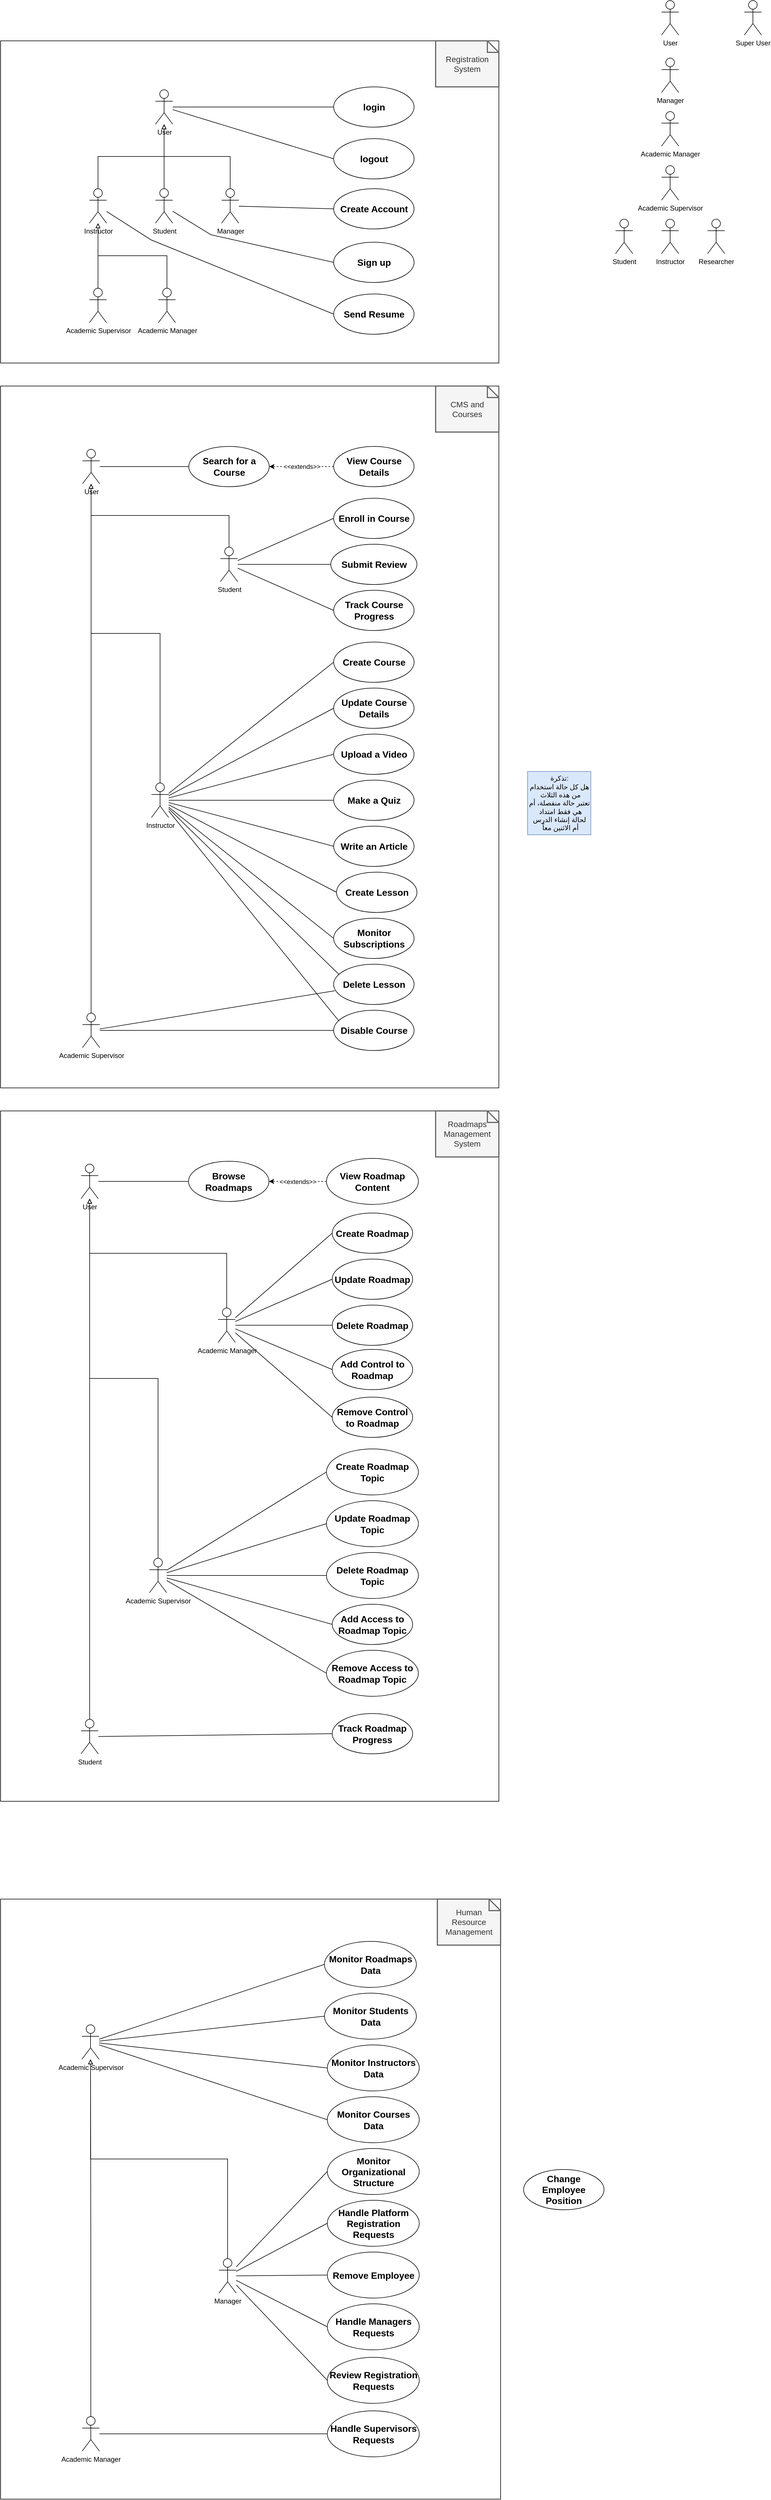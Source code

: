 <mxfile version="24.6.4" type="github">
  <diagram name="Page-1" id="ULvkepZrze767ZOHFqph">
    <mxGraphModel dx="3800" dy="876" grid="0" gridSize="10" guides="1" tooltips="1" connect="1" arrows="1" fold="1" page="1" pageScale="1" pageWidth="827" pageHeight="1169" math="0" shadow="0">
      <root>
        <mxCell id="0" />
        <mxCell id="1" parent="0" />
        <mxCell id="ZqFeVGlqoxZ3mJ63dnHJ-9" value="" style="rounded=0;whiteSpace=wrap;html=1;movable=1;resizable=1;rotatable=1;deletable=1;editable=1;locked=0;connectable=1;fillColor=none;" parent="1" vertex="1">
          <mxGeometry x="-880" y="3020" width="867" height="1200" as="geometry" />
        </mxCell>
        <mxCell id="i_-3oUF3Cd-55Z9TrqPK-58" value="" style="rounded=0;whiteSpace=wrap;html=1;movable=1;resizable=1;rotatable=1;deletable=1;editable=1;locked=0;connectable=1;fillColor=none;" parent="1" vertex="1">
          <mxGeometry x="-880" y="1160" width="867" height="560" as="geometry" />
        </mxCell>
        <mxCell id="i_-3oUF3Cd-55Z9TrqPK-59" value="Academic Supervisor" style="shape=umlActor;verticalLabelPosition=bottom;verticalAlign=top;html=1;outlineConnect=0;" parent="1" vertex="1">
          <mxGeometry x="270" y="1377" width="30" height="60" as="geometry" />
        </mxCell>
        <mxCell id="i_-3oUF3Cd-55Z9TrqPK-35" value="login" style="ellipse;whiteSpace=wrap;html=1;fontSize=16;fontStyle=1;flipV=0;" parent="1" vertex="1">
          <mxGeometry x="-300.5" y="1240" width="140" height="70" as="geometry" />
        </mxCell>
        <mxCell id="i_-3oUF3Cd-55Z9TrqPK-37" value="Sign up" style="ellipse;whiteSpace=wrap;html=1;fontSize=16;fontStyle=1;flipV=0;" parent="1" vertex="1">
          <mxGeometry x="-300.5" y="1510" width="140" height="70" as="geometry" />
        </mxCell>
        <mxCell id="i_-3oUF3Cd-55Z9TrqPK-39" value="&lt;span data-lucid-content=&quot;{&amp;quot;t&amp;quot;:&amp;quot;Send Resume to Acadamic Manager&amp;quot;,&amp;quot;m&amp;quot;:[]}&quot; data-lucid-type=&quot;application/vnd.lucid.text&quot; style=&quot;font-size: 16px;&quot;&gt;&lt;span style=&quot;font-size: 16px;&quot;&gt;Send Resume&lt;/span&gt;&lt;/span&gt;" style="ellipse;whiteSpace=wrap;html=1;fontSize=16;fontStyle=1;flipV=0;" parent="1" vertex="1">
          <mxGeometry x="-300.5" y="1600" width="140" height="70" as="geometry" />
        </mxCell>
        <mxCell id="i_-3oUF3Cd-55Z9TrqPK-40" value="logout" style="ellipse;whiteSpace=wrap;html=1;fontSize=16;fontStyle=1;flipV=0;" parent="1" vertex="1">
          <mxGeometry x="-300.5" y="1330" width="140" height="70" as="geometry" />
        </mxCell>
        <mxCell id="i_-3oUF3Cd-55Z9TrqPK-64" value="Academic Manager" style="shape=umlActor;verticalLabelPosition=bottom;verticalAlign=top;html=1;outlineConnect=0;" parent="1" vertex="1">
          <mxGeometry x="270" y="1283" width="30" height="60" as="geometry" />
        </mxCell>
        <mxCell id="i_-3oUF3Cd-55Z9TrqPK-65" value="Manager" style="shape=umlActor;verticalLabelPosition=bottom;verticalAlign=top;html=1;outlineConnect=0;" parent="1" vertex="1">
          <mxGeometry x="270" y="1190" width="30" height="60" as="geometry" />
        </mxCell>
        <mxCell id="i_-3oUF3Cd-55Z9TrqPK-69" value="Registration System" style="shape=note;strokeWidth=2;fontSize=14;size=20;whiteSpace=wrap;html=1;fillColor=#f5f5f5;strokeColor=#666666;fontColor=#333333;" parent="1" vertex="1">
          <mxGeometry x="-123" y="1160" width="110.0" height="80" as="geometry" />
        </mxCell>
        <mxCell id="DrciNlvIPTj5_Hs61lH6-8" style="edgeStyle=none;shape=connector;rounded=0;orthogonalLoop=1;jettySize=auto;html=1;labelBackgroundColor=default;strokeColor=default;align=center;verticalAlign=middle;fontFamily=Helvetica;fontSize=11;fontColor=default;endArrow=none;endFill=0;entryX=0;entryY=0.5;entryDx=0;entryDy=0;" parent="1" source="i_-3oUF3Cd-55Z9TrqPK-72" target="i_-3oUF3Cd-55Z9TrqPK-97" edge="1">
          <mxGeometry relative="1" as="geometry" />
        </mxCell>
        <mxCell id="DrciNlvIPTj5_Hs61lH6-19" style="edgeStyle=orthogonalEdgeStyle;shape=connector;rounded=0;orthogonalLoop=1;jettySize=auto;html=1;exitX=0.5;exitY=0;exitDx=0;exitDy=0;exitPerimeter=0;labelBackgroundColor=default;strokeColor=default;align=center;verticalAlign=middle;fontFamily=Helvetica;fontSize=11;fontColor=default;endArrow=block;endFill=0;" parent="1" source="i_-3oUF3Cd-55Z9TrqPK-72" target="DrciNlvIPTj5_Hs61lH6-2" edge="1">
          <mxGeometry relative="1" as="geometry" />
        </mxCell>
        <mxCell id="DrciNlvIPTj5_Hs61lH6-10" style="edgeStyle=none;shape=connector;rounded=0;orthogonalLoop=1;jettySize=auto;html=1;entryX=0;entryY=0.5;entryDx=0;entryDy=0;labelBackgroundColor=default;strokeColor=default;align=center;verticalAlign=middle;fontFamily=Helvetica;fontSize=11;fontColor=default;endArrow=none;endFill=0;" parent="1" source="i_-3oUF3Cd-55Z9TrqPK-74" target="i_-3oUF3Cd-55Z9TrqPK-39" edge="1">
          <mxGeometry relative="1" as="geometry">
            <Array as="points">
              <mxPoint x="-618" y="1506" />
            </Array>
          </mxGeometry>
        </mxCell>
        <mxCell id="DrciNlvIPTj5_Hs61lH6-17" style="edgeStyle=orthogonalEdgeStyle;shape=connector;rounded=0;orthogonalLoop=1;jettySize=auto;html=1;exitX=0.5;exitY=0;exitDx=0;exitDy=0;exitPerimeter=0;labelBackgroundColor=default;strokeColor=default;align=center;verticalAlign=middle;fontFamily=Helvetica;fontSize=11;fontColor=default;endArrow=block;endFill=0;" parent="1" source="i_-3oUF3Cd-55Z9TrqPK-74" target="DrciNlvIPTj5_Hs61lH6-2" edge="1">
          <mxGeometry relative="1" as="geometry" />
        </mxCell>
        <mxCell id="DrciNlvIPTj5_Hs61lH6-9" style="edgeStyle=none;shape=connector;rounded=0;orthogonalLoop=1;jettySize=auto;html=1;entryX=0;entryY=0.5;entryDx=0;entryDy=0;labelBackgroundColor=default;strokeColor=default;align=center;verticalAlign=middle;fontFamily=Helvetica;fontSize=11;fontColor=default;endArrow=none;endFill=0;" parent="1" source="i_-3oUF3Cd-55Z9TrqPK-76" target="i_-3oUF3Cd-55Z9TrqPK-37" edge="1">
          <mxGeometry relative="1" as="geometry">
            <Array as="points">
              <mxPoint x="-514" y="1497" />
            </Array>
          </mxGeometry>
        </mxCell>
        <mxCell id="DrciNlvIPTj5_Hs61lH6-18" style="edgeStyle=orthogonalEdgeStyle;shape=connector;rounded=0;orthogonalLoop=1;jettySize=auto;html=1;exitX=0.5;exitY=0;exitDx=0;exitDy=0;exitPerimeter=0;labelBackgroundColor=default;strokeColor=default;align=center;verticalAlign=middle;fontFamily=Helvetica;fontSize=11;fontColor=default;endArrow=block;endFill=0;" parent="1" source="i_-3oUF3Cd-55Z9TrqPK-76" target="DrciNlvIPTj5_Hs61lH6-2" edge="1">
          <mxGeometry relative="1" as="geometry" />
        </mxCell>
        <mxCell id="i_-3oUF3Cd-55Z9TrqPK-97" value="Create Account" style="ellipse;whiteSpace=wrap;html=1;fontSize=16;fontStyle=1;flipV=0;" parent="1" vertex="1">
          <mxGeometry x="-300.5" y="1417" width="140" height="70" as="geometry" />
        </mxCell>
        <mxCell id="DrciNlvIPTj5_Hs61lH6-1" value="User" style="shape=umlActor;verticalLabelPosition=bottom;verticalAlign=top;html=1;outlineConnect=0;" parent="1" vertex="1">
          <mxGeometry x="270" y="1090" width="30" height="60" as="geometry" />
        </mxCell>
        <mxCell id="DrciNlvIPTj5_Hs61lH6-5" style="rounded=0;orthogonalLoop=1;jettySize=auto;html=1;endArrow=none;endFill=0;" parent="1" source="DrciNlvIPTj5_Hs61lH6-2" target="i_-3oUF3Cd-55Z9TrqPK-35" edge="1">
          <mxGeometry relative="1" as="geometry" />
        </mxCell>
        <mxCell id="DrciNlvIPTj5_Hs61lH6-6" style="edgeStyle=none;shape=connector;rounded=0;orthogonalLoop=1;jettySize=auto;html=1;entryX=0;entryY=0.5;entryDx=0;entryDy=0;labelBackgroundColor=default;strokeColor=default;align=center;verticalAlign=middle;fontFamily=Helvetica;fontSize=11;fontColor=default;endArrow=none;endFill=0;" parent="1" source="DrciNlvIPTj5_Hs61lH6-2" target="i_-3oUF3Cd-55Z9TrqPK-40" edge="1">
          <mxGeometry relative="1" as="geometry" />
        </mxCell>
        <mxCell id="DrciNlvIPTj5_Hs61lH6-2" value="User" style="shape=umlActor;verticalLabelPosition=bottom;verticalAlign=top;html=1;outlineConnect=0;" parent="1" vertex="1">
          <mxGeometry x="-610.5" y="1245" width="30" height="60" as="geometry" />
        </mxCell>
        <mxCell id="DrciNlvIPTj5_Hs61lH6-15" style="edgeStyle=orthogonalEdgeStyle;shape=connector;rounded=0;orthogonalLoop=1;jettySize=auto;html=1;exitX=0.5;exitY=0;exitDx=0;exitDy=0;exitPerimeter=0;labelBackgroundColor=default;strokeColor=default;align=center;verticalAlign=middle;fontFamily=Helvetica;fontSize=11;fontColor=default;endArrow=block;endFill=0;" parent="1" source="i_-3oUF3Cd-55Z9TrqPK-71" target="i_-3oUF3Cd-55Z9TrqPK-74" edge="1">
          <mxGeometry relative="1" as="geometry" />
        </mxCell>
        <mxCell id="DrciNlvIPTj5_Hs61lH6-16" style="edgeStyle=orthogonalEdgeStyle;shape=connector;rounded=0;orthogonalLoop=1;jettySize=auto;html=1;exitX=0.5;exitY=0;exitDx=0;exitDy=0;exitPerimeter=0;labelBackgroundColor=default;strokeColor=default;align=center;verticalAlign=middle;fontFamily=Helvetica;fontSize=11;fontColor=default;endArrow=block;endFill=0;" parent="1" source="i_-3oUF3Cd-55Z9TrqPK-70" target="i_-3oUF3Cd-55Z9TrqPK-74" edge="1">
          <mxGeometry relative="1" as="geometry" />
        </mxCell>
        <mxCell id="i_-3oUF3Cd-55Z9TrqPK-72" value="Manager" style="shape=umlActor;verticalLabelPosition=bottom;verticalAlign=top;html=1;outlineConnect=0;" parent="1" vertex="1">
          <mxGeometry x="-495.5" y="1417" width="30" height="60" as="geometry" />
        </mxCell>
        <mxCell id="i_-3oUF3Cd-55Z9TrqPK-74" value="Instructor" style="shape=umlActor;verticalLabelPosition=bottom;verticalAlign=top;html=1;outlineConnect=0;" parent="1" vertex="1">
          <mxGeometry x="-725.5" y="1417" width="30" height="60" as="geometry" />
        </mxCell>
        <mxCell id="i_-3oUF3Cd-55Z9TrqPK-76" value="Student" style="shape=umlActor;verticalLabelPosition=bottom;verticalAlign=top;html=1;outlineConnect=0;" parent="1" vertex="1">
          <mxGeometry x="-610.5" y="1417" width="30" height="60" as="geometry" />
        </mxCell>
        <mxCell id="i_-3oUF3Cd-55Z9TrqPK-61" value="Instructor" style="shape=umlActor;verticalLabelPosition=bottom;verticalAlign=top;html=1;outlineConnect=0;" parent="1" vertex="1">
          <mxGeometry x="270" y="1470" width="30" height="60" as="geometry" />
        </mxCell>
        <mxCell id="i_-3oUF3Cd-55Z9TrqPK-62" value="Researcher" style="shape=umlActor;verticalLabelPosition=bottom;verticalAlign=top;html=1;outlineConnect=0;" parent="1" vertex="1">
          <mxGeometry x="350" y="1470" width="30" height="60" as="geometry" />
        </mxCell>
        <mxCell id="i_-3oUF3Cd-55Z9TrqPK-63" value="Student" style="shape=umlActor;verticalLabelPosition=bottom;verticalAlign=top;html=1;outlineConnect=0;" parent="1" vertex="1">
          <mxGeometry x="190" y="1470" width="30" height="60" as="geometry" />
        </mxCell>
        <mxCell id="ZqFeVGlqoxZ3mJ63dnHJ-7" value="تذكرة:&lt;br&gt;هل كل حالة استخدام&lt;br&gt;&amp;nbsp;من هذه الثلاث&lt;br&gt;تعتبر حالة&amp;nbsp;منفصلة، أم&lt;br&gt;&amp;nbsp;هي فقط امتداد&lt;br&gt;لحالة إنشاء الدرس&lt;br&gt;&amp;nbsp;أم&amp;nbsp;الاثنين معاً" style="text;html=1;align=center;verticalAlign=middle;resizable=0;points=[];autosize=1;strokeColor=#6c8ebf;fillColor=#dae8fc;" parent="1" vertex="1">
          <mxGeometry x="37" y="2430" width="110" height="110" as="geometry" />
        </mxCell>
        <mxCell id="ZqFeVGlqoxZ3mJ63dnHJ-8" value="Roadmaps Management System" style="shape=note;strokeWidth=2;fontSize=14;size=20;whiteSpace=wrap;html=1;fillColor=#f5f5f5;strokeColor=#666666;fontColor=#333333;" parent="1" vertex="1">
          <mxGeometry x="-123" y="3020" width="110.0" height="80" as="geometry" />
        </mxCell>
        <mxCell id="VIDyAYDc4VbOiu-m2-pE-1" value="" style="rounded=0;whiteSpace=wrap;html=1;movable=1;resizable=1;rotatable=1;deletable=1;editable=1;locked=0;connectable=1;" parent="1" vertex="1">
          <mxGeometry x="-880" y="4390" width="870" height="1043" as="geometry" />
        </mxCell>
        <mxCell id="VIDyAYDc4VbOiu-m2-pE-8" style="edgeStyle=orthogonalEdgeStyle;shape=connector;rounded=0;orthogonalLoop=1;jettySize=auto;html=1;exitX=0.5;exitY=0;exitDx=0;exitDy=0;exitPerimeter=0;labelBackgroundColor=default;strokeColor=default;align=center;verticalAlign=middle;fontFamily=Helvetica;fontSize=11;fontColor=default;endArrow=block;endFill=0;" parent="1" edge="1">
          <mxGeometry relative="1" as="geometry">
            <mxPoint x="557" y="1839" as="sourcePoint" />
          </mxGeometry>
        </mxCell>
        <mxCell id="VIDyAYDc4VbOiu-m2-pE-51" value="Human Resource Management" style="shape=note;strokeWidth=2;fontSize=14;size=20;whiteSpace=wrap;html=1;fillColor=#f5f5f5;strokeColor=#666666;fontColor=#333333;" parent="1" vertex="1">
          <mxGeometry x="-120" y="4390" width="110.0" height="80" as="geometry" />
        </mxCell>
        <mxCell id="VIDyAYDc4VbOiu-m2-pE-56" value="Change Employee Position" style="ellipse;whiteSpace=wrap;html=1;fontSize=16;fontStyle=1;flipV=0;" parent="1" vertex="1">
          <mxGeometry x="30" y="4860" width="140" height="70" as="geometry" />
        </mxCell>
        <mxCell id="oZLNIOdMeCVHFcoXMiUh-26" value="Super User" style="shape=umlActor;verticalLabelPosition=bottom;verticalAlign=top;html=1;outlineConnect=0;" parent="1" vertex="1">
          <mxGeometry x="414" y="1090" width="30" height="60" as="geometry" />
        </mxCell>
        <mxCell id="SPds1Nfoo5DTw1-M7ly3-1" value="" style="group" parent="1" vertex="1" connectable="0">
          <mxGeometry x="-740" y="3102.5" width="587" height="1035" as="geometry" />
        </mxCell>
        <mxCell id="Thxcj-0kOySwmjmrB6FI-27" value="Track Roadmap Progress" style="ellipse;whiteSpace=wrap;html=1;fontSize=16;fontStyle=1;flipV=0;" parent="SPds1Nfoo5DTw1-M7ly3-1" vertex="1">
          <mxGeometry x="437" y="965" width="140" height="70" as="geometry" />
        </mxCell>
        <mxCell id="Thxcj-0kOySwmjmrB6FI-6" value="Browse Roadmaps" style="ellipse;whiteSpace=wrap;html=1;fontSize=16;fontStyle=1;flipV=0;" parent="SPds1Nfoo5DTw1-M7ly3-1" vertex="1">
          <mxGeometry x="187" y="5" width="140" height="70" as="geometry" />
        </mxCell>
        <mxCell id="ZqFeVGlqoxZ3mJ63dnHJ-30" value="&amp;lt;&amp;lt;extends&amp;gt;&amp;gt;" style="edgeStyle=none;rounded=0;orthogonalLoop=1;jettySize=auto;html=1;exitX=0;exitY=0.5;exitDx=0;exitDy=0;entryX=1;entryY=0.5;entryDx=0;entryDy=0;strokeColor=default;align=center;verticalAlign=middle;fontFamily=Helvetica;fontSize=11;fontColor=default;labelBackgroundColor=default;endArrow=classic;endFill=1;dashed=1;" parent="SPds1Nfoo5DTw1-M7ly3-1" source="Thxcj-0kOySwmjmrB6FI-10" target="Thxcj-0kOySwmjmrB6FI-6" edge="1">
          <mxGeometry relative="1" as="geometry" />
        </mxCell>
        <mxCell id="Thxcj-0kOySwmjmrB6FI-10" value="View Roadmap Content" style="ellipse;whiteSpace=wrap;html=1;fontSize=16;fontStyle=1;flipV=0;" parent="SPds1Nfoo5DTw1-M7ly3-1" vertex="1">
          <mxGeometry x="427" width="160" height="80" as="geometry" />
        </mxCell>
        <mxCell id="ZqFeVGlqoxZ3mJ63dnHJ-28" style="rounded=0;orthogonalLoop=1;jettySize=auto;html=1;endArrow=none;endFill=0;" parent="SPds1Nfoo5DTw1-M7ly3-1" source="ZqFeVGlqoxZ3mJ63dnHJ-10" target="Thxcj-0kOySwmjmrB6FI-6" edge="1">
          <mxGeometry relative="1" as="geometry" />
        </mxCell>
        <mxCell id="ZqFeVGlqoxZ3mJ63dnHJ-10" value="User" style="shape=umlActor;verticalLabelPosition=bottom;verticalAlign=top;html=1;outlineConnect=0;" parent="SPds1Nfoo5DTw1-M7ly3-1" vertex="1">
          <mxGeometry y="10" width="30" height="60" as="geometry" />
        </mxCell>
        <mxCell id="ZqFeVGlqoxZ3mJ63dnHJ-11" value="Create Roadmap" style="ellipse;whiteSpace=wrap;html=1;fontSize=16;fontStyle=1;flipV=0;" parent="SPds1Nfoo5DTw1-M7ly3-1" vertex="1">
          <mxGeometry x="437" y="95" width="140" height="70" as="geometry" />
        </mxCell>
        <mxCell id="ZqFeVGlqoxZ3mJ63dnHJ-12" value="Delete Roadmap" style="ellipse;whiteSpace=wrap;html=1;fontSize=16;fontStyle=1;flipV=0;" parent="SPds1Nfoo5DTw1-M7ly3-1" vertex="1">
          <mxGeometry x="437" y="255" width="140" height="70" as="geometry" />
        </mxCell>
        <mxCell id="ZqFeVGlqoxZ3mJ63dnHJ-13" value="Update Roadmap" style="ellipse;whiteSpace=wrap;html=1;fontSize=16;fontStyle=1;flipV=0;" parent="SPds1Nfoo5DTw1-M7ly3-1" vertex="1">
          <mxGeometry x="437" y="175" width="140" height="70" as="geometry" />
        </mxCell>
        <mxCell id="ZqFeVGlqoxZ3mJ63dnHJ-19" value="Update Roadmap Topic" style="ellipse;whiteSpace=wrap;html=1;fontSize=16;fontStyle=1;flipV=0;" parent="SPds1Nfoo5DTw1-M7ly3-1" vertex="1">
          <mxGeometry x="427" y="595" width="160" height="80" as="geometry" />
        </mxCell>
        <mxCell id="ZqFeVGlqoxZ3mJ63dnHJ-20" value="Create Roadmap Topic" style="ellipse;whiteSpace=wrap;html=1;fontSize=16;fontStyle=1;flipV=0;" parent="SPds1Nfoo5DTw1-M7ly3-1" vertex="1">
          <mxGeometry x="427" y="505" width="160" height="80" as="geometry" />
        </mxCell>
        <mxCell id="ZqFeVGlqoxZ3mJ63dnHJ-21" value="Delete Roadmap Topic" style="ellipse;whiteSpace=wrap;html=1;fontSize=16;fontStyle=1;flipV=0;" parent="SPds1Nfoo5DTw1-M7ly3-1" vertex="1">
          <mxGeometry x="427" y="685" width="160" height="80" as="geometry" />
        </mxCell>
        <mxCell id="ZqFeVGlqoxZ3mJ63dnHJ-22" value="Add Control to Roadmap" style="ellipse;whiteSpace=wrap;html=1;fontSize=16;fontStyle=1;flipV=0;" parent="SPds1Nfoo5DTw1-M7ly3-1" vertex="1">
          <mxGeometry x="437" y="332" width="140" height="70" as="geometry" />
        </mxCell>
        <mxCell id="ZqFeVGlqoxZ3mJ63dnHJ-23" value="Remove Control to Roadmap" style="ellipse;whiteSpace=wrap;html=1;fontSize=16;fontStyle=1;flipV=0;" parent="SPds1Nfoo5DTw1-M7ly3-1" vertex="1">
          <mxGeometry x="437" y="415" width="140" height="70" as="geometry" />
        </mxCell>
        <mxCell id="ZqFeVGlqoxZ3mJ63dnHJ-24" value="Add Access to Roadmap Topic" style="ellipse;whiteSpace=wrap;html=1;fontSize=16;fontStyle=1;flipV=0;" parent="SPds1Nfoo5DTw1-M7ly3-1" vertex="1">
          <mxGeometry x="437" y="775" width="140" height="70" as="geometry" />
        </mxCell>
        <mxCell id="ZqFeVGlqoxZ3mJ63dnHJ-26" value="Remove Access to Roadmap Topic" style="ellipse;whiteSpace=wrap;html=1;fontSize=16;fontStyle=1;flipV=0;" parent="SPds1Nfoo5DTw1-M7ly3-1" vertex="1">
          <mxGeometry x="427" y="855" width="160" height="80" as="geometry" />
        </mxCell>
        <mxCell id="ZqFeVGlqoxZ3mJ63dnHJ-32" style="edgeStyle=none;rounded=0;orthogonalLoop=1;jettySize=auto;html=1;entryX=0;entryY=0.5;entryDx=0;entryDy=0;strokeColor=default;align=center;verticalAlign=middle;fontFamily=Helvetica;fontSize=11;fontColor=default;labelBackgroundColor=default;endArrow=none;endFill=0;" parent="SPds1Nfoo5DTw1-M7ly3-1" source="ZqFeVGlqoxZ3mJ63dnHJ-31" target="Thxcj-0kOySwmjmrB6FI-27" edge="1">
          <mxGeometry relative="1" as="geometry" />
        </mxCell>
        <mxCell id="ZqFeVGlqoxZ3mJ63dnHJ-54" style="edgeStyle=elbowEdgeStyle;rounded=0;orthogonalLoop=1;jettySize=auto;elbow=vertical;html=1;strokeColor=default;align=center;verticalAlign=middle;fontFamily=Helvetica;fontSize=11;fontColor=default;labelBackgroundColor=default;endArrow=block;endFill=0;" parent="SPds1Nfoo5DTw1-M7ly3-1" source="ZqFeVGlqoxZ3mJ63dnHJ-31" target="ZqFeVGlqoxZ3mJ63dnHJ-10" edge="1">
          <mxGeometry relative="1" as="geometry" />
        </mxCell>
        <mxCell id="ZqFeVGlqoxZ3mJ63dnHJ-31" value="Student" style="shape=umlActor;verticalLabelPosition=bottom;verticalAlign=top;html=1;outlineConnect=0;" parent="SPds1Nfoo5DTw1-M7ly3-1" vertex="1">
          <mxGeometry y="975" width="30" height="60" as="geometry" />
        </mxCell>
        <mxCell id="ZqFeVGlqoxZ3mJ63dnHJ-36" style="edgeStyle=none;rounded=0;orthogonalLoop=1;jettySize=auto;html=1;entryX=0;entryY=0.5;entryDx=0;entryDy=0;strokeColor=default;align=center;verticalAlign=middle;fontFamily=Helvetica;fontSize=11;fontColor=default;labelBackgroundColor=default;endArrow=none;endFill=0;" parent="SPds1Nfoo5DTw1-M7ly3-1" source="ZqFeVGlqoxZ3mJ63dnHJ-34" target="ZqFeVGlqoxZ3mJ63dnHJ-11" edge="1">
          <mxGeometry relative="1" as="geometry" />
        </mxCell>
        <mxCell id="ZqFeVGlqoxZ3mJ63dnHJ-37" style="edgeStyle=none;rounded=0;orthogonalLoop=1;jettySize=auto;html=1;entryX=0;entryY=0.5;entryDx=0;entryDy=0;strokeColor=default;align=center;verticalAlign=middle;fontFamily=Helvetica;fontSize=11;fontColor=default;labelBackgroundColor=default;endArrow=none;endFill=0;" parent="SPds1Nfoo5DTw1-M7ly3-1" source="ZqFeVGlqoxZ3mJ63dnHJ-34" target="ZqFeVGlqoxZ3mJ63dnHJ-13" edge="1">
          <mxGeometry relative="1" as="geometry" />
        </mxCell>
        <mxCell id="ZqFeVGlqoxZ3mJ63dnHJ-38" style="edgeStyle=none;rounded=0;orthogonalLoop=1;jettySize=auto;html=1;entryX=0;entryY=0.5;entryDx=0;entryDy=0;strokeColor=default;align=center;verticalAlign=middle;fontFamily=Helvetica;fontSize=11;fontColor=default;labelBackgroundColor=default;endArrow=none;endFill=0;" parent="SPds1Nfoo5DTw1-M7ly3-1" source="ZqFeVGlqoxZ3mJ63dnHJ-34" target="ZqFeVGlqoxZ3mJ63dnHJ-12" edge="1">
          <mxGeometry relative="1" as="geometry" />
        </mxCell>
        <mxCell id="ZqFeVGlqoxZ3mJ63dnHJ-39" style="edgeStyle=none;rounded=0;orthogonalLoop=1;jettySize=auto;html=1;entryX=0;entryY=0.5;entryDx=0;entryDy=0;strokeColor=default;align=center;verticalAlign=middle;fontFamily=Helvetica;fontSize=11;fontColor=default;labelBackgroundColor=default;endArrow=none;endFill=0;" parent="SPds1Nfoo5DTw1-M7ly3-1" source="ZqFeVGlqoxZ3mJ63dnHJ-34" target="ZqFeVGlqoxZ3mJ63dnHJ-22" edge="1">
          <mxGeometry relative="1" as="geometry" />
        </mxCell>
        <mxCell id="ZqFeVGlqoxZ3mJ63dnHJ-40" style="edgeStyle=none;rounded=0;orthogonalLoop=1;jettySize=auto;html=1;entryX=0;entryY=0.5;entryDx=0;entryDy=0;strokeColor=default;align=center;verticalAlign=middle;fontFamily=Helvetica;fontSize=11;fontColor=default;labelBackgroundColor=default;endArrow=none;endFill=0;" parent="SPds1Nfoo5DTw1-M7ly3-1" source="ZqFeVGlqoxZ3mJ63dnHJ-34" target="ZqFeVGlqoxZ3mJ63dnHJ-23" edge="1">
          <mxGeometry relative="1" as="geometry" />
        </mxCell>
        <mxCell id="ZqFeVGlqoxZ3mJ63dnHJ-51" style="edgeStyle=elbowEdgeStyle;rounded=0;orthogonalLoop=1;jettySize=auto;html=1;strokeColor=default;align=center;verticalAlign=middle;fontFamily=Helvetica;fontSize=11;fontColor=default;labelBackgroundColor=default;endArrow=block;endFill=0;elbow=vertical;" parent="SPds1Nfoo5DTw1-M7ly3-1" source="ZqFeVGlqoxZ3mJ63dnHJ-34" target="ZqFeVGlqoxZ3mJ63dnHJ-10" edge="1">
          <mxGeometry relative="1" as="geometry">
            <mxPoint x="253.5" y="175" as="targetPoint" />
          </mxGeometry>
        </mxCell>
        <mxCell id="ZqFeVGlqoxZ3mJ63dnHJ-34" value="Academic Manager" style="shape=umlActor;verticalLabelPosition=bottom;verticalAlign=top;html=1;outlineConnect=0;" parent="SPds1Nfoo5DTw1-M7ly3-1" vertex="1">
          <mxGeometry x="238.5" y="260" width="30" height="60" as="geometry" />
        </mxCell>
        <mxCell id="ZqFeVGlqoxZ3mJ63dnHJ-42" style="edgeStyle=none;rounded=0;orthogonalLoop=1;jettySize=auto;html=1;entryX=0;entryY=0.5;entryDx=0;entryDy=0;strokeColor=default;align=center;verticalAlign=middle;fontFamily=Helvetica;fontSize=11;fontColor=default;labelBackgroundColor=default;endArrow=none;endFill=0;" parent="SPds1Nfoo5DTw1-M7ly3-1" source="ZqFeVGlqoxZ3mJ63dnHJ-35" target="ZqFeVGlqoxZ3mJ63dnHJ-20" edge="1">
          <mxGeometry relative="1" as="geometry" />
        </mxCell>
        <mxCell id="ZqFeVGlqoxZ3mJ63dnHJ-43" style="edgeStyle=none;rounded=0;orthogonalLoop=1;jettySize=auto;html=1;entryX=0;entryY=0.5;entryDx=0;entryDy=0;strokeColor=default;align=center;verticalAlign=middle;fontFamily=Helvetica;fontSize=11;fontColor=default;labelBackgroundColor=default;endArrow=none;endFill=0;" parent="SPds1Nfoo5DTw1-M7ly3-1" source="ZqFeVGlqoxZ3mJ63dnHJ-35" target="ZqFeVGlqoxZ3mJ63dnHJ-19" edge="1">
          <mxGeometry relative="1" as="geometry" />
        </mxCell>
        <mxCell id="ZqFeVGlqoxZ3mJ63dnHJ-44" style="edgeStyle=none;rounded=0;orthogonalLoop=1;jettySize=auto;html=1;entryX=0;entryY=0.5;entryDx=0;entryDy=0;strokeColor=default;align=center;verticalAlign=middle;fontFamily=Helvetica;fontSize=11;fontColor=default;labelBackgroundColor=default;endArrow=none;endFill=0;" parent="SPds1Nfoo5DTw1-M7ly3-1" source="ZqFeVGlqoxZ3mJ63dnHJ-35" target="ZqFeVGlqoxZ3mJ63dnHJ-21" edge="1">
          <mxGeometry relative="1" as="geometry" />
        </mxCell>
        <mxCell id="ZqFeVGlqoxZ3mJ63dnHJ-45" style="edgeStyle=none;rounded=0;orthogonalLoop=1;jettySize=auto;html=1;entryX=0;entryY=0.5;entryDx=0;entryDy=0;strokeColor=default;align=center;verticalAlign=middle;fontFamily=Helvetica;fontSize=11;fontColor=default;labelBackgroundColor=default;endArrow=none;endFill=0;" parent="SPds1Nfoo5DTw1-M7ly3-1" source="ZqFeVGlqoxZ3mJ63dnHJ-35" target="ZqFeVGlqoxZ3mJ63dnHJ-24" edge="1">
          <mxGeometry relative="1" as="geometry" />
        </mxCell>
        <mxCell id="ZqFeVGlqoxZ3mJ63dnHJ-46" style="edgeStyle=none;rounded=0;orthogonalLoop=1;jettySize=auto;html=1;entryX=0;entryY=0.5;entryDx=0;entryDy=0;strokeColor=default;align=center;verticalAlign=middle;fontFamily=Helvetica;fontSize=11;fontColor=default;labelBackgroundColor=default;endArrow=none;endFill=0;" parent="SPds1Nfoo5DTw1-M7ly3-1" source="ZqFeVGlqoxZ3mJ63dnHJ-35" target="ZqFeVGlqoxZ3mJ63dnHJ-26" edge="1">
          <mxGeometry relative="1" as="geometry" />
        </mxCell>
        <mxCell id="ZqFeVGlqoxZ3mJ63dnHJ-53" style="edgeStyle=elbowEdgeStyle;rounded=0;orthogonalLoop=1;jettySize=auto;elbow=vertical;html=1;strokeColor=default;align=center;verticalAlign=middle;fontFamily=Helvetica;fontSize=11;fontColor=default;labelBackgroundColor=default;endArrow=block;endFill=0;" parent="SPds1Nfoo5DTw1-M7ly3-1" source="ZqFeVGlqoxZ3mJ63dnHJ-35" target="ZqFeVGlqoxZ3mJ63dnHJ-10" edge="1">
          <mxGeometry relative="1" as="geometry" />
        </mxCell>
        <mxCell id="ZqFeVGlqoxZ3mJ63dnHJ-35" value="Academic Supervisor" style="shape=umlActor;verticalLabelPosition=bottom;verticalAlign=top;html=1;outlineConnect=0;" parent="SPds1Nfoo5DTw1-M7ly3-1" vertex="1">
          <mxGeometry x="119" y="695" width="30" height="60" as="geometry" />
        </mxCell>
        <mxCell id="SPds1Nfoo5DTw1-M7ly3-6" value="" style="group" parent="1" vertex="1" connectable="0">
          <mxGeometry x="-738.5" y="4463.5" width="587" height="896" as="geometry" />
        </mxCell>
        <mxCell id="SPds1Nfoo5DTw1-M7ly3-5" value="" style="group" parent="SPds1Nfoo5DTw1-M7ly3-6" vertex="1" connectable="0">
          <mxGeometry x="422" width="165" height="350" as="geometry" />
        </mxCell>
        <mxCell id="oZLNIOdMeCVHFcoXMiUh-1" value="Monitor Roadmaps Data" style="ellipse;whiteSpace=wrap;html=1;fontSize=16;fontStyle=1;flipV=0;" parent="SPds1Nfoo5DTw1-M7ly3-5" vertex="1">
          <mxGeometry width="160" height="80" as="geometry" />
        </mxCell>
        <mxCell id="oZLNIOdMeCVHFcoXMiUh-2" value="Monitor Students Data" style="ellipse;whiteSpace=wrap;html=1;fontSize=16;fontStyle=1;flipV=0;" parent="SPds1Nfoo5DTw1-M7ly3-5" vertex="1">
          <mxGeometry y="90" width="160" height="80" as="geometry" />
        </mxCell>
        <mxCell id="oZLNIOdMeCVHFcoXMiUh-3" value="Monitor Instructors Data" style="ellipse;whiteSpace=wrap;html=1;fontSize=16;fontStyle=1;flipV=0;" parent="SPds1Nfoo5DTw1-M7ly3-5" vertex="1">
          <mxGeometry x="5" y="180" width="160" height="80" as="geometry" />
        </mxCell>
        <mxCell id="oZLNIOdMeCVHFcoXMiUh-8" value="Monitor Courses Data" style="ellipse;whiteSpace=wrap;html=1;fontSize=16;fontStyle=1;flipV=0;" parent="SPds1Nfoo5DTw1-M7ly3-5" vertex="1">
          <mxGeometry x="5" y="270" width="160" height="80" as="geometry" />
        </mxCell>
        <mxCell id="SPds1Nfoo5DTw1-M7ly3-7" value="" style="group" parent="SPds1Nfoo5DTw1-M7ly3-6" vertex="1" connectable="0">
          <mxGeometry y="145" width="587" height="751" as="geometry" />
        </mxCell>
        <mxCell id="oZLNIOdMeCVHFcoXMiUh-20" value="Handle Supervisors Requests" style="ellipse;whiteSpace=wrap;html=1;fontSize=16;fontStyle=1;flipV=0;" parent="SPds1Nfoo5DTw1-M7ly3-7" vertex="1">
          <mxGeometry x="427" y="671" width="160" height="80" as="geometry" />
        </mxCell>
        <mxCell id="oZLNIOdMeCVHFcoXMiUh-32" style="edgeStyle=none;rounded=0;orthogonalLoop=1;jettySize=auto;html=1;entryX=0;entryY=0.5;entryDx=0;entryDy=0;strokeColor=default;align=center;verticalAlign=middle;fontFamily=Helvetica;fontSize=11;fontColor=default;labelBackgroundColor=default;endArrow=none;endFill=0;" parent="SPds1Nfoo5DTw1-M7ly3-7" source="oZLNIOdMeCVHFcoXMiUh-21" target="oZLNIOdMeCVHFcoXMiUh-18" edge="1">
          <mxGeometry relative="1" as="geometry" />
        </mxCell>
        <mxCell id="oZLNIOdMeCVHFcoXMiUh-33" style="edgeStyle=none;rounded=0;orthogonalLoop=1;jettySize=auto;html=1;entryX=0;entryY=0.5;entryDx=0;entryDy=0;strokeColor=default;align=center;verticalAlign=middle;fontFamily=Helvetica;fontSize=11;fontColor=default;labelBackgroundColor=default;endArrow=none;endFill=0;" parent="SPds1Nfoo5DTw1-M7ly3-7" source="oZLNIOdMeCVHFcoXMiUh-21" target="oZLNIOdMeCVHFcoXMiUh-19" edge="1">
          <mxGeometry relative="1" as="geometry" />
        </mxCell>
        <mxCell id="oZLNIOdMeCVHFcoXMiUh-36" style="edgeStyle=none;rounded=0;orthogonalLoop=1;jettySize=auto;html=1;entryX=0;entryY=0.5;entryDx=0;entryDy=0;strokeColor=default;align=center;verticalAlign=middle;fontFamily=Helvetica;fontSize=11;fontColor=default;labelBackgroundColor=default;endArrow=none;endFill=0;" parent="SPds1Nfoo5DTw1-M7ly3-7" source="oZLNIOdMeCVHFcoXMiUh-21" target="oZLNIOdMeCVHFcoXMiUh-17" edge="1">
          <mxGeometry relative="1" as="geometry" />
        </mxCell>
        <mxCell id="oZLNIOdMeCVHFcoXMiUh-49" style="edgeStyle=orthogonalEdgeStyle;rounded=0;orthogonalLoop=1;jettySize=auto;html=1;exitX=0.5;exitY=0;exitDx=0;exitDy=0;exitPerimeter=0;strokeColor=default;align=center;verticalAlign=middle;fontFamily=Helvetica;fontSize=11;fontColor=default;labelBackgroundColor=default;endArrow=block;endFill=0;" parent="SPds1Nfoo5DTw1-M7ly3-7" source="oZLNIOdMeCVHFcoXMiUh-21" target="oZLNIOdMeCVHFcoXMiUh-27" edge="1">
          <mxGeometry relative="1" as="geometry" />
        </mxCell>
        <mxCell id="SPds1Nfoo5DTw1-M7ly3-3" style="rounded=0;orthogonalLoop=1;jettySize=auto;html=1;entryX=0;entryY=0.5;entryDx=0;entryDy=0;endArrow=none;endFill=0;" parent="SPds1Nfoo5DTw1-M7ly3-7" source="oZLNIOdMeCVHFcoXMiUh-21" target="SPds1Nfoo5DTw1-M7ly3-2" edge="1">
          <mxGeometry relative="1" as="geometry" />
        </mxCell>
        <mxCell id="oZLNIOdMeCVHFcoXMiUh-21" value="Manager" style="shape=umlActor;verticalLabelPosition=bottom;verticalAlign=top;html=1;outlineConnect=0;" parent="SPds1Nfoo5DTw1-M7ly3-7" vertex="1">
          <mxGeometry x="238.5" y="406.5" width="30" height="60" as="geometry" />
        </mxCell>
        <mxCell id="oZLNIOdMeCVHFcoXMiUh-44" style="edgeStyle=none;rounded=0;orthogonalLoop=1;jettySize=auto;html=1;entryX=0;entryY=0.5;entryDx=0;entryDy=0;strokeColor=default;align=center;verticalAlign=middle;fontFamily=Helvetica;fontSize=11;fontColor=default;labelBackgroundColor=default;endArrow=none;endFill=0;" parent="SPds1Nfoo5DTw1-M7ly3-7" source="oZLNIOdMeCVHFcoXMiUh-24" target="oZLNIOdMeCVHFcoXMiUh-20" edge="1">
          <mxGeometry relative="1" as="geometry" />
        </mxCell>
        <mxCell id="oZLNIOdMeCVHFcoXMiUh-48" style="edgeStyle=orthogonalEdgeStyle;rounded=0;orthogonalLoop=1;jettySize=auto;html=1;exitX=0.5;exitY=0;exitDx=0;exitDy=0;exitPerimeter=0;strokeColor=default;align=center;verticalAlign=middle;fontFamily=Helvetica;fontSize=11;fontColor=default;labelBackgroundColor=default;endArrow=block;endFill=0;" parent="SPds1Nfoo5DTw1-M7ly3-7" source="oZLNIOdMeCVHFcoXMiUh-24" target="oZLNIOdMeCVHFcoXMiUh-27" edge="1">
          <mxGeometry relative="1" as="geometry" />
        </mxCell>
        <mxCell id="oZLNIOdMeCVHFcoXMiUh-24" value="Academic Manager" style="shape=umlActor;verticalLabelPosition=bottom;verticalAlign=top;html=1;outlineConnect=0;" parent="SPds1Nfoo5DTw1-M7ly3-7" vertex="1">
          <mxGeometry x="0.5" y="681" width="30" height="60" as="geometry" />
        </mxCell>
        <mxCell id="oZLNIOdMeCVHFcoXMiUh-37" style="edgeStyle=none;rounded=0;orthogonalLoop=1;jettySize=auto;html=1;entryX=0;entryY=0.5;entryDx=0;entryDy=0;strokeColor=default;align=center;verticalAlign=middle;fontFamily=Helvetica;fontSize=11;fontColor=default;labelBackgroundColor=default;endArrow=none;endFill=0;" parent="SPds1Nfoo5DTw1-M7ly3-7" source="oZLNIOdMeCVHFcoXMiUh-27" target="oZLNIOdMeCVHFcoXMiUh-1" edge="1">
          <mxGeometry relative="1" as="geometry" />
        </mxCell>
        <mxCell id="oZLNIOdMeCVHFcoXMiUh-38" style="edgeStyle=none;rounded=0;orthogonalLoop=1;jettySize=auto;html=1;entryX=0;entryY=0.5;entryDx=0;entryDy=0;strokeColor=default;align=center;verticalAlign=middle;fontFamily=Helvetica;fontSize=11;fontColor=default;labelBackgroundColor=default;endArrow=none;endFill=0;" parent="SPds1Nfoo5DTw1-M7ly3-7" source="oZLNIOdMeCVHFcoXMiUh-27" target="oZLNIOdMeCVHFcoXMiUh-2" edge="1">
          <mxGeometry relative="1" as="geometry" />
        </mxCell>
        <mxCell id="oZLNIOdMeCVHFcoXMiUh-39" style="edgeStyle=none;rounded=0;orthogonalLoop=1;jettySize=auto;html=1;entryX=0;entryY=0.5;entryDx=0;entryDy=0;strokeColor=default;align=center;verticalAlign=middle;fontFamily=Helvetica;fontSize=11;fontColor=default;labelBackgroundColor=default;endArrow=none;endFill=0;" parent="SPds1Nfoo5DTw1-M7ly3-7" source="oZLNIOdMeCVHFcoXMiUh-27" target="oZLNIOdMeCVHFcoXMiUh-3" edge="1">
          <mxGeometry relative="1" as="geometry" />
        </mxCell>
        <mxCell id="oZLNIOdMeCVHFcoXMiUh-40" style="edgeStyle=none;rounded=0;orthogonalLoop=1;jettySize=auto;html=1;entryX=0;entryY=0.5;entryDx=0;entryDy=0;strokeColor=default;align=center;verticalAlign=middle;fontFamily=Helvetica;fontSize=11;fontColor=default;labelBackgroundColor=default;endArrow=none;endFill=0;" parent="SPds1Nfoo5DTw1-M7ly3-7" source="oZLNIOdMeCVHFcoXMiUh-21" target="oZLNIOdMeCVHFcoXMiUh-14" edge="1">
          <mxGeometry relative="1" as="geometry" />
        </mxCell>
        <mxCell id="oZLNIOdMeCVHFcoXMiUh-41" style="edgeStyle=none;rounded=0;orthogonalLoop=1;jettySize=auto;html=1;entryX=0;entryY=0.5;entryDx=0;entryDy=0;strokeColor=default;align=center;verticalAlign=middle;fontFamily=Helvetica;fontSize=11;fontColor=default;labelBackgroundColor=default;endArrow=none;endFill=0;" parent="SPds1Nfoo5DTw1-M7ly3-7" source="oZLNIOdMeCVHFcoXMiUh-27" target="oZLNIOdMeCVHFcoXMiUh-8" edge="1">
          <mxGeometry relative="1" as="geometry" />
        </mxCell>
        <mxCell id="oZLNIOdMeCVHFcoXMiUh-27" value="Academic Supervisor" style="shape=umlActor;verticalLabelPosition=bottom;verticalAlign=top;html=1;outlineConnect=0;" parent="SPds1Nfoo5DTw1-M7ly3-7" vertex="1">
          <mxGeometry width="30" height="60" as="geometry" />
        </mxCell>
        <mxCell id="SPds1Nfoo5DTw1-M7ly3-4" value="" style="group" parent="SPds1Nfoo5DTw1-M7ly3-7" vertex="1" connectable="0">
          <mxGeometry x="427" y="215" width="160" height="443" as="geometry" />
        </mxCell>
        <mxCell id="oZLNIOdMeCVHFcoXMiUh-14" value="Monitor Organizational Structure" style="ellipse;whiteSpace=wrap;html=1;fontSize=16;fontStyle=1;flipV=0;" parent="SPds1Nfoo5DTw1-M7ly3-4" vertex="1">
          <mxGeometry width="160" height="80" as="geometry" />
        </mxCell>
        <mxCell id="oZLNIOdMeCVHFcoXMiUh-17" value="Handle Platform Registration Requests" style="ellipse;whiteSpace=wrap;html=1;fontSize=16;fontStyle=1;flipV=0;" parent="SPds1Nfoo5DTw1-M7ly3-4" vertex="1">
          <mxGeometry y="90" width="160" height="80" as="geometry" />
        </mxCell>
        <mxCell id="oZLNIOdMeCVHFcoXMiUh-18" value="Remove Employee" style="ellipse;whiteSpace=wrap;html=1;fontSize=16;fontStyle=1;flipV=0;" parent="SPds1Nfoo5DTw1-M7ly3-4" vertex="1">
          <mxGeometry y="180" width="160" height="80" as="geometry" />
        </mxCell>
        <mxCell id="oZLNIOdMeCVHFcoXMiUh-19" value="Handle Managers Requests" style="ellipse;whiteSpace=wrap;html=1;fontSize=16;fontStyle=1;flipV=0;" parent="SPds1Nfoo5DTw1-M7ly3-4" vertex="1">
          <mxGeometry y="270" width="160" height="80" as="geometry" />
        </mxCell>
        <mxCell id="SPds1Nfoo5DTw1-M7ly3-2" value="Review Registration Requests" style="ellipse;whiteSpace=wrap;html=1;fontSize=16;fontStyle=1;flipV=0;" parent="SPds1Nfoo5DTw1-M7ly3-4" vertex="1">
          <mxGeometry y="363" width="160" height="80" as="geometry" />
        </mxCell>
        <mxCell id="i_-3oUF3Cd-55Z9TrqPK-70" value="Academic Supervisor" style="shape=umlActor;verticalLabelPosition=bottom;verticalAlign=top;html=1;outlineConnect=0;" parent="1" vertex="1">
          <mxGeometry x="-725.5" y="1590" width="30" height="60" as="geometry" />
        </mxCell>
        <mxCell id="i_-3oUF3Cd-55Z9TrqPK-71" value="Academic Manager" style="shape=umlActor;verticalLabelPosition=bottom;verticalAlign=top;html=1;outlineConnect=0;" parent="1" vertex="1">
          <mxGeometry x="-605.5" y="1590" width="30" height="60" as="geometry" />
        </mxCell>
        <mxCell id="Thxcj-0kOySwmjmrB6FI-1" value="" style="rounded=0;whiteSpace=wrap;html=1;movable=1;resizable=1;rotatable=1;deletable=1;editable=1;locked=0;connectable=1;fillColor=none;" parent="1" vertex="1">
          <mxGeometry x="-880" y="1760" width="867" height="1220" as="geometry" />
        </mxCell>
        <mxCell id="Thxcj-0kOySwmjmrB6FI-2" value="CMS and Courses" style="shape=note;strokeWidth=2;fontSize=14;size=20;whiteSpace=wrap;html=1;fillColor=#f5f5f5;strokeColor=#666666;fontColor=#333333;" parent="1" vertex="1">
          <mxGeometry x="-123" y="1760" width="110.0" height="80" as="geometry" />
        </mxCell>
        <mxCell id="Thxcj-0kOySwmjmrB6FI-18" style="edgeStyle=none;shape=connector;rounded=0;orthogonalLoop=1;jettySize=auto;html=1;entryX=0;entryY=0.5;entryDx=0;entryDy=0;labelBackgroundColor=default;strokeColor=default;align=center;verticalAlign=middle;fontFamily=Helvetica;fontSize=11;fontColor=default;endArrow=none;endFill=0;" parent="1" source="Thxcj-0kOySwmjmrB6FI-3" target="Thxcj-0kOySwmjmrB6FI-8" edge="1">
          <mxGeometry relative="1" as="geometry" />
        </mxCell>
        <mxCell id="Thxcj-0kOySwmjmrB6FI-3" value="User" style="shape=umlActor;verticalLabelPosition=bottom;verticalAlign=top;html=1;outlineConnect=0;" parent="1" vertex="1">
          <mxGeometry x="-737.5" y="1870" width="30" height="60" as="geometry" />
        </mxCell>
        <mxCell id="Thxcj-0kOySwmjmrB6FI-7" style="edgeStyle=elbowEdgeStyle;rounded=0;orthogonalLoop=1;jettySize=auto;html=1;endArrow=block;endFill=0;elbow=vertical;" parent="1" source="Thxcj-0kOySwmjmrB6FI-4" target="Thxcj-0kOySwmjmrB6FI-3" edge="1">
          <mxGeometry relative="1" as="geometry" />
        </mxCell>
        <mxCell id="Thxcj-0kOySwmjmrB6FI-21" style="edgeStyle=none;shape=connector;rounded=0;orthogonalLoop=1;jettySize=auto;html=1;entryX=0;entryY=0.5;entryDx=0;entryDy=0;labelBackgroundColor=default;strokeColor=default;align=center;verticalAlign=middle;fontFamily=Helvetica;fontSize=11;fontColor=default;endArrow=none;endFill=0;" parent="1" source="Thxcj-0kOySwmjmrB6FI-4" target="Thxcj-0kOySwmjmrB6FI-11" edge="1">
          <mxGeometry relative="1" as="geometry" />
        </mxCell>
        <mxCell id="Thxcj-0kOySwmjmrB6FI-22" style="edgeStyle=none;shape=connector;rounded=0;orthogonalLoop=1;jettySize=auto;html=1;labelBackgroundColor=default;strokeColor=default;align=center;verticalAlign=middle;fontFamily=Helvetica;fontSize=11;fontColor=default;endArrow=none;endFill=0;" parent="1" source="Thxcj-0kOySwmjmrB6FI-4" target="Thxcj-0kOySwmjmrB6FI-13" edge="1">
          <mxGeometry relative="1" as="geometry" />
        </mxCell>
        <mxCell id="Thxcj-0kOySwmjmrB6FI-23" style="edgeStyle=none;shape=connector;rounded=0;orthogonalLoop=1;jettySize=auto;html=1;entryX=0;entryY=0.5;entryDx=0;entryDy=0;labelBackgroundColor=default;strokeColor=default;align=center;verticalAlign=middle;fontFamily=Helvetica;fontSize=11;fontColor=default;endArrow=none;endFill=0;" parent="1" source="Thxcj-0kOySwmjmrB6FI-4" target="Thxcj-0kOySwmjmrB6FI-12" edge="1">
          <mxGeometry relative="1" as="geometry" />
        </mxCell>
        <mxCell id="Thxcj-0kOySwmjmrB6FI-4" value="Student" style="shape=umlActor;verticalLabelPosition=bottom;verticalAlign=top;html=1;outlineConnect=0;" parent="1" vertex="1">
          <mxGeometry x="-497.5" y="2040" width="30" height="60" as="geometry" />
        </mxCell>
        <mxCell id="Thxcj-0kOySwmjmrB6FI-24" value="&amp;lt;&amp;lt;extends&amp;gt;&amp;gt;" style="edgeStyle=none;shape=connector;rounded=0;orthogonalLoop=1;jettySize=auto;html=1;exitX=0;exitY=0.5;exitDx=0;exitDy=0;entryX=1;entryY=0.5;entryDx=0;entryDy=0;labelBackgroundColor=default;strokeColor=default;align=center;verticalAlign=middle;fontFamily=Helvetica;fontSize=11;fontColor=default;endArrow=classic;endFill=1;dashed=1;" parent="1" source="Thxcj-0kOySwmjmrB6FI-9" target="Thxcj-0kOySwmjmrB6FI-8" edge="1">
          <mxGeometry relative="1" as="geometry" />
        </mxCell>
        <mxCell id="Thxcj-0kOySwmjmrB6FI-9" value="View Course Details" style="ellipse;whiteSpace=wrap;html=1;fontSize=16;fontStyle=1;flipV=0;" parent="1" vertex="1">
          <mxGeometry x="-300.5" y="1865" width="140" height="70" as="geometry" />
        </mxCell>
        <mxCell id="Thxcj-0kOySwmjmrB6FI-8" value="Search for a Course" style="ellipse;whiteSpace=wrap;html=1;fontSize=16;fontStyle=1;flipV=0;" parent="1" vertex="1">
          <mxGeometry x="-552.5" y="1865" width="140" height="70" as="geometry" />
        </mxCell>
        <mxCell id="SsyNwTXFl7cwY3cagVeU-4" style="edgeStyle=elbowEdgeStyle;rounded=0;orthogonalLoop=1;jettySize=auto;html=1;endArrow=block;endFill=0;elbow=vertical;" parent="1" source="SsyNwTXFl7cwY3cagVeU-2" target="Thxcj-0kOySwmjmrB6FI-3" edge="1">
          <mxGeometry relative="1" as="geometry" />
        </mxCell>
        <mxCell id="SsyNwTXFl7cwY3cagVeU-14" style="edgeStyle=none;rounded=0;orthogonalLoop=1;jettySize=auto;html=1;entryX=0;entryY=0.5;entryDx=0;entryDy=0;strokeColor=default;align=center;verticalAlign=middle;fontFamily=Helvetica;fontSize=11;fontColor=default;labelBackgroundColor=default;endArrow=none;endFill=0;" parent="1" source="SsyNwTXFl7cwY3cagVeU-2" target="SsyNwTXFl7cwY3cagVeU-5" edge="1">
          <mxGeometry relative="1" as="geometry" />
        </mxCell>
        <mxCell id="SsyNwTXFl7cwY3cagVeU-15" style="edgeStyle=none;rounded=0;orthogonalLoop=1;jettySize=auto;html=1;entryX=0;entryY=0.5;entryDx=0;entryDy=0;strokeColor=default;align=center;verticalAlign=middle;fontFamily=Helvetica;fontSize=11;fontColor=default;labelBackgroundColor=default;endArrow=none;endFill=0;" parent="1" source="SsyNwTXFl7cwY3cagVeU-2" target="SsyNwTXFl7cwY3cagVeU-6" edge="1">
          <mxGeometry relative="1" as="geometry" />
        </mxCell>
        <mxCell id="SsyNwTXFl7cwY3cagVeU-16" style="edgeStyle=none;rounded=0;orthogonalLoop=1;jettySize=auto;html=1;entryX=0;entryY=0.5;entryDx=0;entryDy=0;strokeColor=default;align=center;verticalAlign=middle;fontFamily=Helvetica;fontSize=11;fontColor=default;labelBackgroundColor=default;endArrow=none;endFill=0;" parent="1" source="SsyNwTXFl7cwY3cagVeU-2" target="SsyNwTXFl7cwY3cagVeU-8" edge="1">
          <mxGeometry relative="1" as="geometry" />
        </mxCell>
        <mxCell id="SsyNwTXFl7cwY3cagVeU-23" style="edgeStyle=none;rounded=0;orthogonalLoop=1;jettySize=auto;html=1;entryX=0.079;entryY=0.278;entryDx=0;entryDy=0;strokeColor=default;align=center;verticalAlign=middle;fontFamily=Helvetica;fontSize=11;fontColor=default;labelBackgroundColor=default;endArrow=none;endFill=0;entryPerimeter=0;" parent="1" source="SsyNwTXFl7cwY3cagVeU-2" target="SsyNwTXFl7cwY3cagVeU-21" edge="1">
          <mxGeometry relative="1" as="geometry">
            <Array as="points" />
          </mxGeometry>
        </mxCell>
        <mxCell id="SsyNwTXFl7cwY3cagVeU-24" style="edgeStyle=none;rounded=0;orthogonalLoop=1;jettySize=auto;html=1;entryX=0.064;entryY=0.264;entryDx=0;entryDy=0;strokeColor=default;align=center;verticalAlign=middle;fontFamily=Helvetica;fontSize=11;fontColor=default;labelBackgroundColor=default;endArrow=none;endFill=0;entryPerimeter=0;" parent="1" source="SsyNwTXFl7cwY3cagVeU-2" target="SsyNwTXFl7cwY3cagVeU-22" edge="1">
          <mxGeometry relative="1" as="geometry">
            <Array as="points" />
          </mxGeometry>
        </mxCell>
        <mxCell id="e3IZbAAoqiBYLZkuRrg6-1" style="rounded=0;orthogonalLoop=1;jettySize=auto;html=1;entryX=0;entryY=0.5;entryDx=0;entryDy=0;endArrow=none;endFill=0;" parent="1" source="SsyNwTXFl7cwY3cagVeU-2" target="oZLNIOdMeCVHFcoXMiUh-12" edge="1">
          <mxGeometry relative="1" as="geometry">
            <Array as="points" />
          </mxGeometry>
        </mxCell>
        <mxCell id="T2ENt4_Kkbkl0B0lcQOI-11" style="edgeStyle=none;shape=connector;rounded=0;orthogonalLoop=1;jettySize=auto;html=1;entryX=0;entryY=0.5;entryDx=0;entryDy=0;strokeColor=default;align=center;verticalAlign=middle;fontFamily=Helvetica;fontSize=11;fontColor=default;labelBackgroundColor=default;endArrow=none;endFill=0;" parent="1" source="SsyNwTXFl7cwY3cagVeU-2" target="SsyNwTXFl7cwY3cagVeU-10" edge="1">
          <mxGeometry relative="1" as="geometry" />
        </mxCell>
        <mxCell id="T2ENt4_Kkbkl0B0lcQOI-12" style="edgeStyle=none;shape=connector;rounded=0;orthogonalLoop=1;jettySize=auto;html=1;entryX=0;entryY=0.5;entryDx=0;entryDy=0;strokeColor=default;align=center;verticalAlign=middle;fontFamily=Helvetica;fontSize=11;fontColor=default;labelBackgroundColor=default;endArrow=none;endFill=0;" parent="1" source="SsyNwTXFl7cwY3cagVeU-2" target="SsyNwTXFl7cwY3cagVeU-9" edge="1">
          <mxGeometry relative="1" as="geometry" />
        </mxCell>
        <mxCell id="T2ENt4_Kkbkl0B0lcQOI-13" style="edgeStyle=none;shape=connector;rounded=0;orthogonalLoop=1;jettySize=auto;html=1;entryX=0;entryY=0.5;entryDx=0;entryDy=0;strokeColor=default;align=center;verticalAlign=middle;fontFamily=Helvetica;fontSize=11;fontColor=default;labelBackgroundColor=default;endArrow=none;endFill=0;" parent="1" source="SsyNwTXFl7cwY3cagVeU-2" target="SsyNwTXFl7cwY3cagVeU-7" edge="1">
          <mxGeometry relative="1" as="geometry" />
        </mxCell>
        <mxCell id="SsyNwTXFl7cwY3cagVeU-2" value="Instructor" style="shape=umlActor;verticalLabelPosition=bottom;verticalAlign=top;html=1;outlineConnect=0;container=0;" parent="1" vertex="1">
          <mxGeometry x="-617.5" y="2450" width="30" height="60" as="geometry" />
        </mxCell>
        <mxCell id="SsyNwTXFl7cwY3cagVeU-8" value="Create Lesson" style="ellipse;whiteSpace=wrap;html=1;fontSize=16;fontStyle=1;flipV=0;" parent="1" vertex="1">
          <mxGeometry x="-295.5" y="2605" width="140" height="70" as="geometry" />
        </mxCell>
        <mxCell id="ZqFeVGlqoxZ3mJ63dnHJ-5" style="edgeStyle=orthogonalEdgeStyle;rounded=0;orthogonalLoop=1;jettySize=auto;html=1;entryX=0;entryY=0.5;entryDx=0;entryDy=0;endArrow=none;endFill=0;" parent="1" source="ZqFeVGlqoxZ3mJ63dnHJ-4" target="SsyNwTXFl7cwY3cagVeU-22" edge="1">
          <mxGeometry relative="1" as="geometry" />
        </mxCell>
        <mxCell id="ZqFeVGlqoxZ3mJ63dnHJ-6" style="edgeStyle=elbowEdgeStyle;rounded=0;orthogonalLoop=1;jettySize=auto;html=1;endArrow=block;endFill=0;elbow=vertical;" parent="1" source="ZqFeVGlqoxZ3mJ63dnHJ-4" target="Thxcj-0kOySwmjmrB6FI-3" edge="1">
          <mxGeometry relative="1" as="geometry" />
        </mxCell>
        <mxCell id="ZqFeVGlqoxZ3mJ63dnHJ-4" value="Academic Supervisor" style="shape=umlActor;verticalLabelPosition=bottom;verticalAlign=top;html=1;outlineConnect=0;" parent="1" vertex="1">
          <mxGeometry x="-737.5" y="2850" width="30" height="60" as="geometry" />
        </mxCell>
        <mxCell id="4wOQNBVU8P1z-x78E6XJ-2" style="rounded=0;orthogonalLoop=1;jettySize=auto;html=1;entryX=0.015;entryY=0.659;entryDx=0;entryDy=0;entryPerimeter=0;endArrow=none;endFill=0;" parent="1" source="ZqFeVGlqoxZ3mJ63dnHJ-4" target="SsyNwTXFl7cwY3cagVeU-21" edge="1">
          <mxGeometry relative="1" as="geometry" />
        </mxCell>
        <mxCell id="SPds1Nfoo5DTw1-M7ly3-8" value="" style="group" parent="1" vertex="1" connectable="0">
          <mxGeometry x="-305.5" y="1955" width="150" height="230" as="geometry" />
        </mxCell>
        <mxCell id="Thxcj-0kOySwmjmrB6FI-11" value="Enroll in Course" style="ellipse;whiteSpace=wrap;html=1;fontSize=16;fontStyle=1;flipV=0;" parent="SPds1Nfoo5DTw1-M7ly3-8" vertex="1">
          <mxGeometry x="5" width="140" height="70" as="geometry" />
        </mxCell>
        <mxCell id="Thxcj-0kOySwmjmrB6FI-12" value="Track Course Progress" style="ellipse;whiteSpace=wrap;html=1;fontSize=16;fontStyle=1;flipV=0;" parent="SPds1Nfoo5DTw1-M7ly3-8" vertex="1">
          <mxGeometry x="5" y="160" width="140" height="70" as="geometry" />
        </mxCell>
        <mxCell id="Thxcj-0kOySwmjmrB6FI-13" value="Submit Review" style="ellipse;whiteSpace=wrap;html=1;fontSize=16;fontStyle=1;flipV=0;" parent="SPds1Nfoo5DTw1-M7ly3-8" vertex="1">
          <mxGeometry y="80" width="150" height="70" as="geometry" />
        </mxCell>
        <mxCell id="SsyNwTXFl7cwY3cagVeU-5" value="Create Course" style="ellipse;whiteSpace=wrap;html=1;fontSize=16;fontStyle=1;flipV=0;" parent="1" vertex="1">
          <mxGeometry x="-300.5" y="2205" width="140" height="70" as="geometry" />
        </mxCell>
        <mxCell id="SsyNwTXFl7cwY3cagVeU-6" value="Update Course Details" style="ellipse;whiteSpace=wrap;html=1;fontSize=16;fontStyle=1;flipV=0;" parent="1" vertex="1">
          <mxGeometry x="-300.5" y="2285" width="140" height="70" as="geometry" />
        </mxCell>
        <mxCell id="SsyNwTXFl7cwY3cagVeU-7" value="Upload a Video" style="ellipse;whiteSpace=wrap;html=1;fontSize=16;fontStyle=1;flipV=0;" parent="1" vertex="1">
          <mxGeometry x="-300.5" y="2365" width="140" height="70" as="geometry" />
        </mxCell>
        <mxCell id="SsyNwTXFl7cwY3cagVeU-9" value="Make a Quiz" style="ellipse;whiteSpace=wrap;html=1;fontSize=16;fontStyle=1;flipV=0;" parent="1" vertex="1">
          <mxGeometry x="-300.5" y="2445" width="140" height="70" as="geometry" />
        </mxCell>
        <mxCell id="SsyNwTXFl7cwY3cagVeU-10" value="Write an Article" style="ellipse;whiteSpace=wrap;html=1;fontSize=16;fontStyle=1;flipV=0;" parent="1" vertex="1">
          <mxGeometry x="-300.5" y="2525" width="140" height="70" as="geometry" />
        </mxCell>
        <mxCell id="SsyNwTXFl7cwY3cagVeU-21" value="Delete Lesson" style="ellipse;whiteSpace=wrap;html=1;fontSize=16;fontStyle=1;flipV=0;" parent="1" vertex="1">
          <mxGeometry x="-300.5" y="2765" width="140" height="70" as="geometry" />
        </mxCell>
        <mxCell id="SsyNwTXFl7cwY3cagVeU-22" value="Disable Course" style="ellipse;whiteSpace=wrap;html=1;fontSize=16;fontStyle=1;flipV=0;" parent="1" vertex="1">
          <mxGeometry x="-300.5" y="2845" width="140" height="70" as="geometry" />
        </mxCell>
        <mxCell id="oZLNIOdMeCVHFcoXMiUh-12" value="Monitor Subscriptions" style="ellipse;whiteSpace=wrap;html=1;fontSize=16;fontStyle=1;flipV=0;" parent="1" vertex="1">
          <mxGeometry x="-300.5" y="2685" width="140" height="70" as="geometry" />
        </mxCell>
      </root>
    </mxGraphModel>
  </diagram>
</mxfile>
